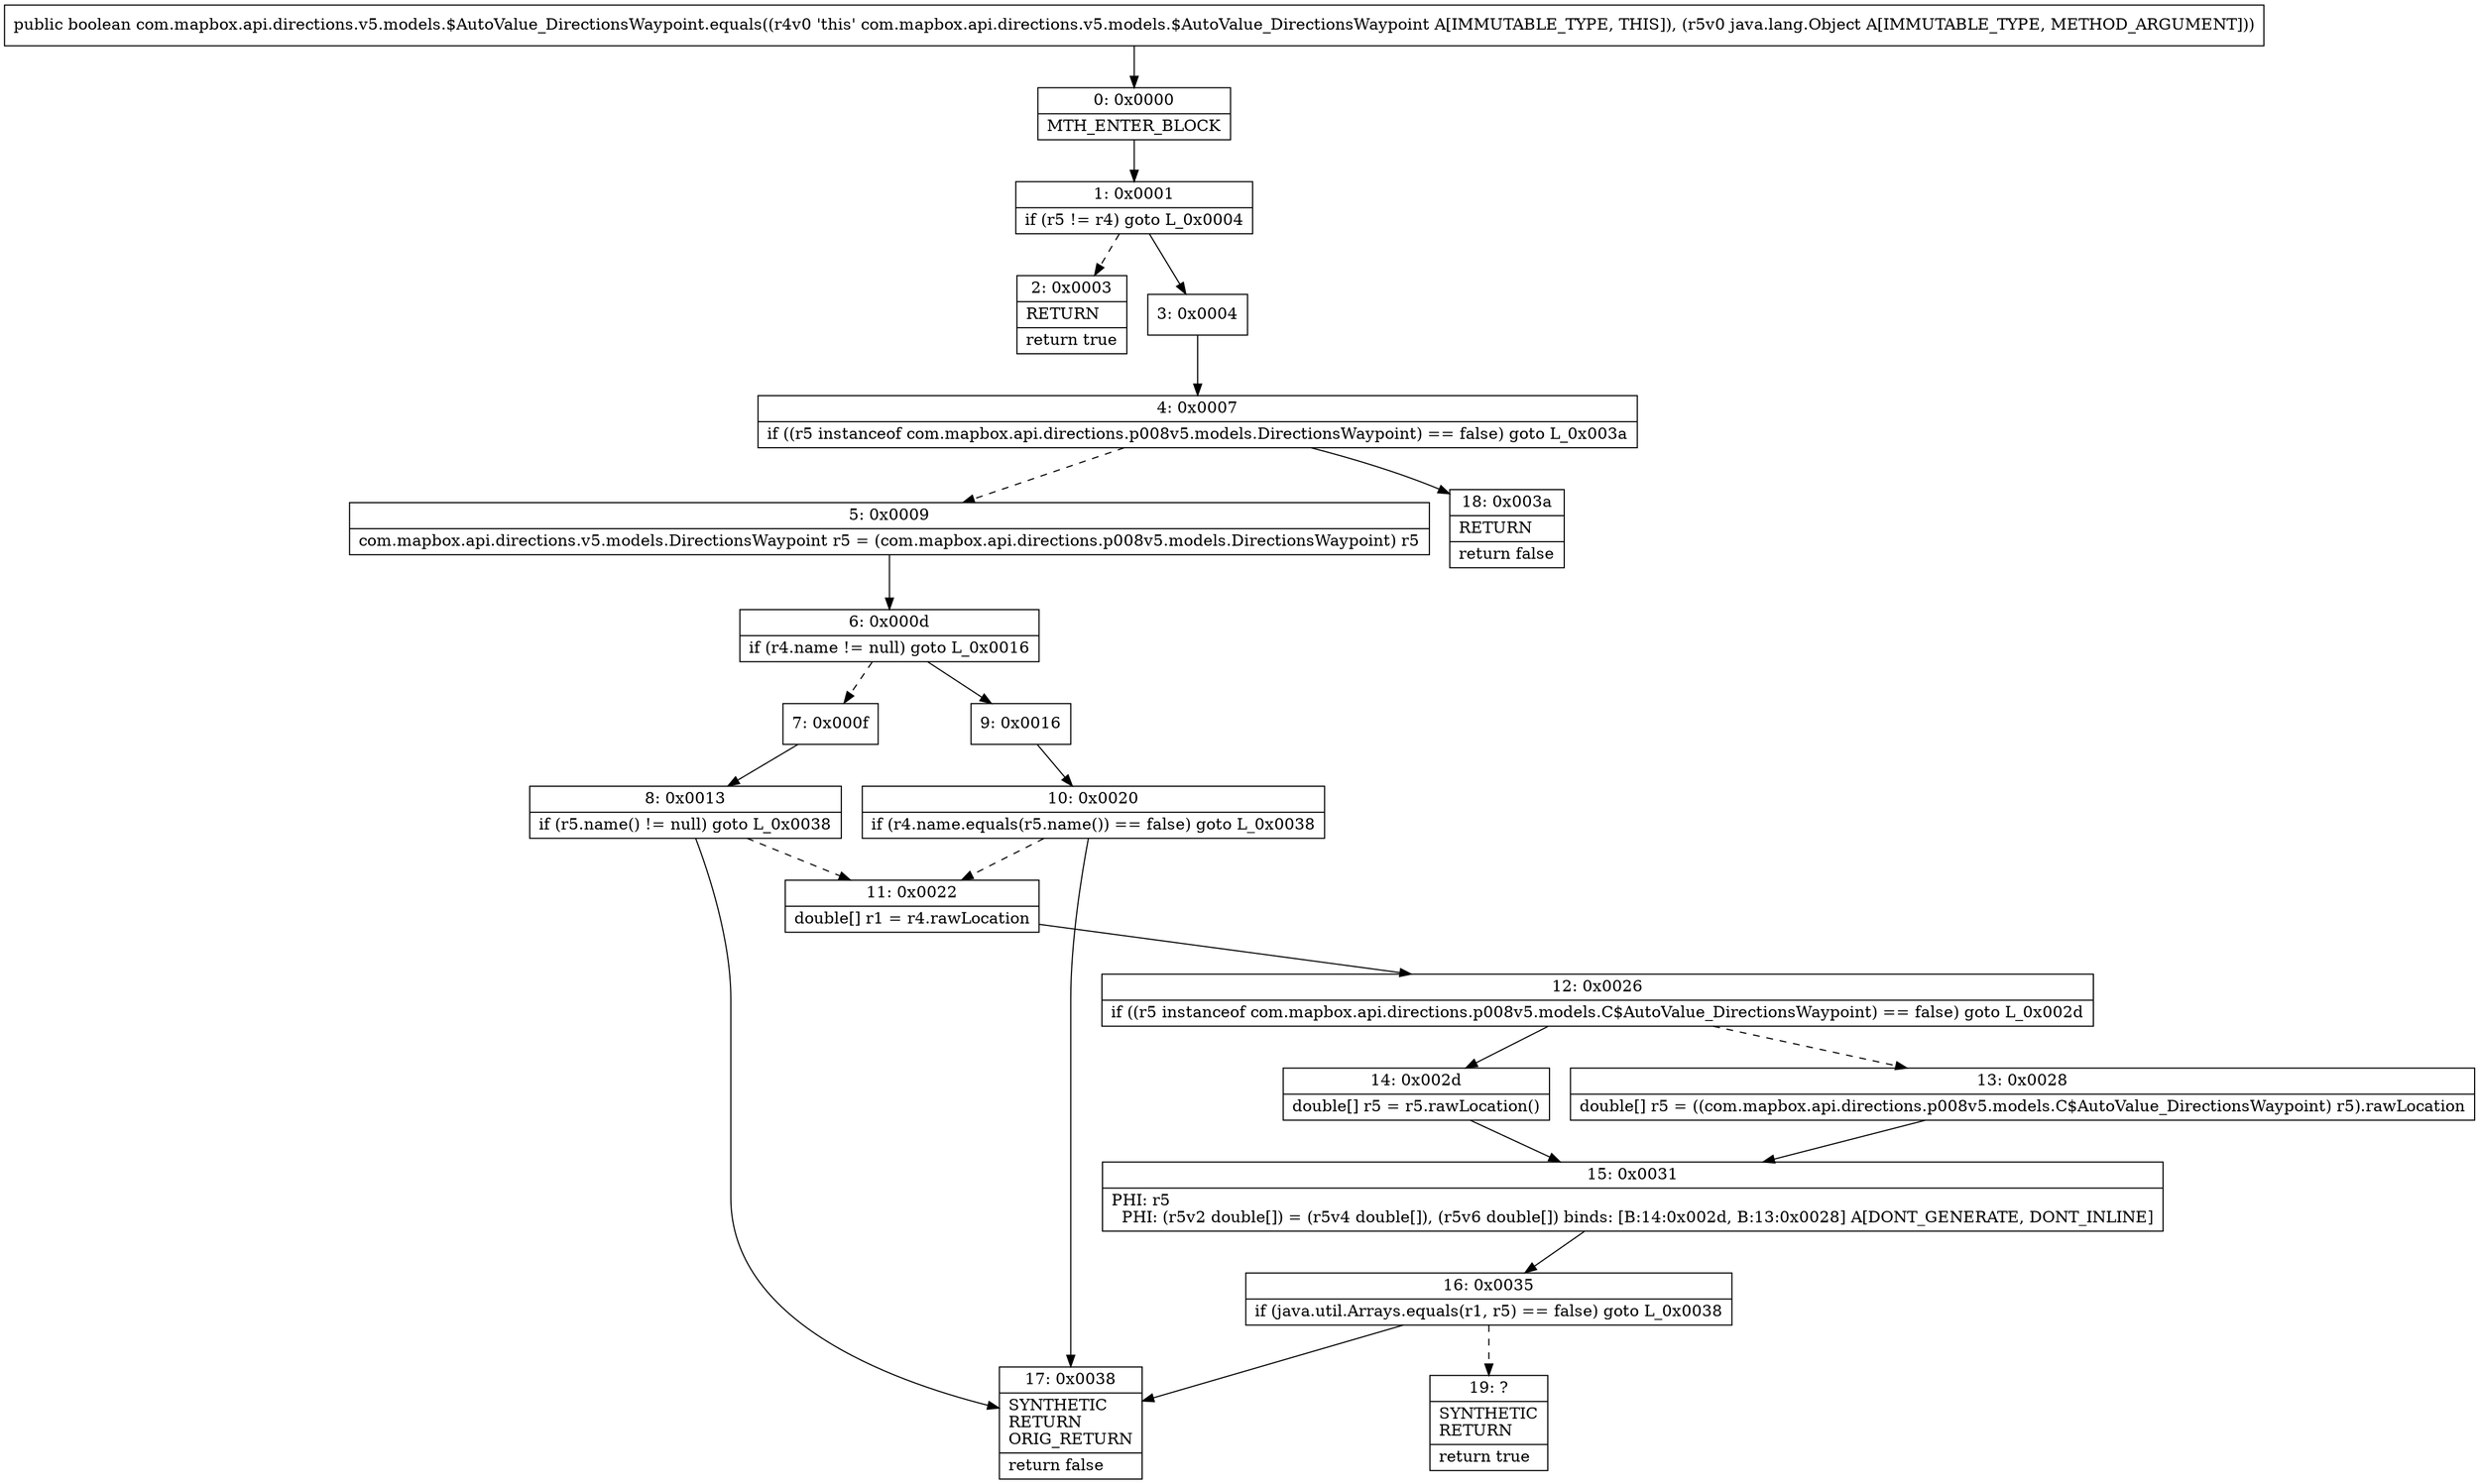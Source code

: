 digraph "CFG forcom.mapbox.api.directions.v5.models.$AutoValue_DirectionsWaypoint.equals(Ljava\/lang\/Object;)Z" {
Node_0 [shape=record,label="{0\:\ 0x0000|MTH_ENTER_BLOCK\l}"];
Node_1 [shape=record,label="{1\:\ 0x0001|if (r5 != r4) goto L_0x0004\l}"];
Node_2 [shape=record,label="{2\:\ 0x0003|RETURN\l|return true\l}"];
Node_3 [shape=record,label="{3\:\ 0x0004}"];
Node_4 [shape=record,label="{4\:\ 0x0007|if ((r5 instanceof com.mapbox.api.directions.p008v5.models.DirectionsWaypoint) == false) goto L_0x003a\l}"];
Node_5 [shape=record,label="{5\:\ 0x0009|com.mapbox.api.directions.v5.models.DirectionsWaypoint r5 = (com.mapbox.api.directions.p008v5.models.DirectionsWaypoint) r5\l}"];
Node_6 [shape=record,label="{6\:\ 0x000d|if (r4.name != null) goto L_0x0016\l}"];
Node_7 [shape=record,label="{7\:\ 0x000f}"];
Node_8 [shape=record,label="{8\:\ 0x0013|if (r5.name() != null) goto L_0x0038\l}"];
Node_9 [shape=record,label="{9\:\ 0x0016}"];
Node_10 [shape=record,label="{10\:\ 0x0020|if (r4.name.equals(r5.name()) == false) goto L_0x0038\l}"];
Node_11 [shape=record,label="{11\:\ 0x0022|double[] r1 = r4.rawLocation\l}"];
Node_12 [shape=record,label="{12\:\ 0x0026|if ((r5 instanceof com.mapbox.api.directions.p008v5.models.C$AutoValue_DirectionsWaypoint) == false) goto L_0x002d\l}"];
Node_13 [shape=record,label="{13\:\ 0x0028|double[] r5 = ((com.mapbox.api.directions.p008v5.models.C$AutoValue_DirectionsWaypoint) r5).rawLocation\l}"];
Node_14 [shape=record,label="{14\:\ 0x002d|double[] r5 = r5.rawLocation()\l}"];
Node_15 [shape=record,label="{15\:\ 0x0031|PHI: r5 \l  PHI: (r5v2 double[]) = (r5v4 double[]), (r5v6 double[]) binds: [B:14:0x002d, B:13:0x0028] A[DONT_GENERATE, DONT_INLINE]\l}"];
Node_16 [shape=record,label="{16\:\ 0x0035|if (java.util.Arrays.equals(r1, r5) == false) goto L_0x0038\l}"];
Node_17 [shape=record,label="{17\:\ 0x0038|SYNTHETIC\lRETURN\lORIG_RETURN\l|return false\l}"];
Node_18 [shape=record,label="{18\:\ 0x003a|RETURN\l|return false\l}"];
Node_19 [shape=record,label="{19\:\ ?|SYNTHETIC\lRETURN\l|return true\l}"];
MethodNode[shape=record,label="{public boolean com.mapbox.api.directions.v5.models.$AutoValue_DirectionsWaypoint.equals((r4v0 'this' com.mapbox.api.directions.v5.models.$AutoValue_DirectionsWaypoint A[IMMUTABLE_TYPE, THIS]), (r5v0 java.lang.Object A[IMMUTABLE_TYPE, METHOD_ARGUMENT])) }"];
MethodNode -> Node_0;
Node_0 -> Node_1;
Node_1 -> Node_2[style=dashed];
Node_1 -> Node_3;
Node_3 -> Node_4;
Node_4 -> Node_5[style=dashed];
Node_4 -> Node_18;
Node_5 -> Node_6;
Node_6 -> Node_7[style=dashed];
Node_6 -> Node_9;
Node_7 -> Node_8;
Node_8 -> Node_17;
Node_8 -> Node_11[style=dashed];
Node_9 -> Node_10;
Node_10 -> Node_11[style=dashed];
Node_10 -> Node_17;
Node_11 -> Node_12;
Node_12 -> Node_13[style=dashed];
Node_12 -> Node_14;
Node_13 -> Node_15;
Node_14 -> Node_15;
Node_15 -> Node_16;
Node_16 -> Node_17;
Node_16 -> Node_19[style=dashed];
}

